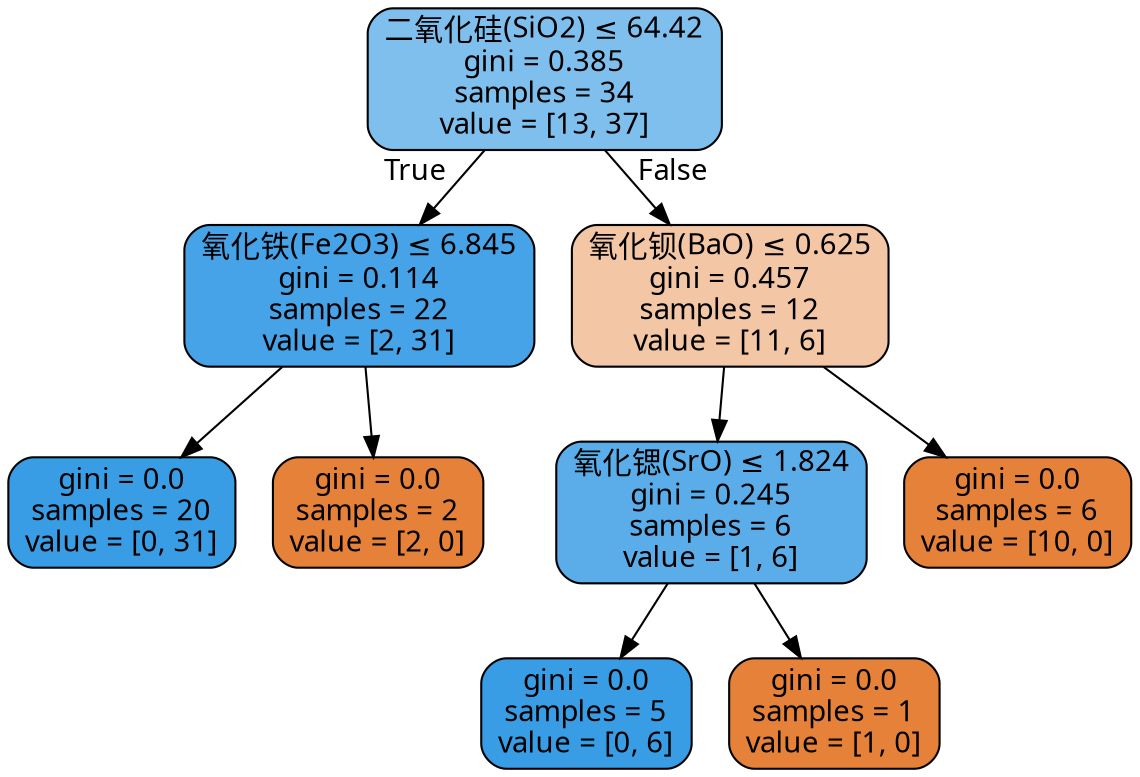 digraph Tree {
node [shape=box, style="filled, rounded", color="black", fontname="DengXian"] ;
edge [fontname="DengXian"] ;
0 [label=<二氧化硅(SiO2) &le; 64.42<br/>gini = 0.385<br/>samples = 34<br/>value = [13, 37]>, fillcolor="#7fbfee"] ;
1 [label=<氧化铁(Fe2O3) &le; 6.845<br/>gini = 0.114<br/>samples = 22<br/>value = [2, 31]>, fillcolor="#46a3e7"] ;
0 -> 1 [labeldistance=2.5, labelangle=45, headlabel="True"] ;
2 [label=<gini = 0.0<br/>samples = 20<br/>value = [0, 31]>, fillcolor="#399de5"] ;
1 -> 2 ;
3 [label=<gini = 0.0<br/>samples = 2<br/>value = [2, 0]>, fillcolor="#e58139"] ;
1 -> 3 ;
4 [label=<氧化钡(BaO) &le; 0.625<br/>gini = 0.457<br/>samples = 12<br/>value = [11, 6]>, fillcolor="#f3c6a5"] ;
0 -> 4 [labeldistance=2.5, labelangle=-45, headlabel="False"] ;
5 [label=<氧化锶(SrO) &le; 1.824<br/>gini = 0.245<br/>samples = 6<br/>value = [1, 6]>, fillcolor="#5aade9"] ;
4 -> 5 ;
6 [label=<gini = 0.0<br/>samples = 5<br/>value = [0, 6]>, fillcolor="#399de5"] ;
5 -> 6 ;
7 [label=<gini = 0.0<br/>samples = 1<br/>value = [1, 0]>, fillcolor="#e58139"] ;
5 -> 7 ;
8 [label=<gini = 0.0<br/>samples = 6<br/>value = [10, 0]>, fillcolor="#e58139"] ;
4 -> 8 ;
}